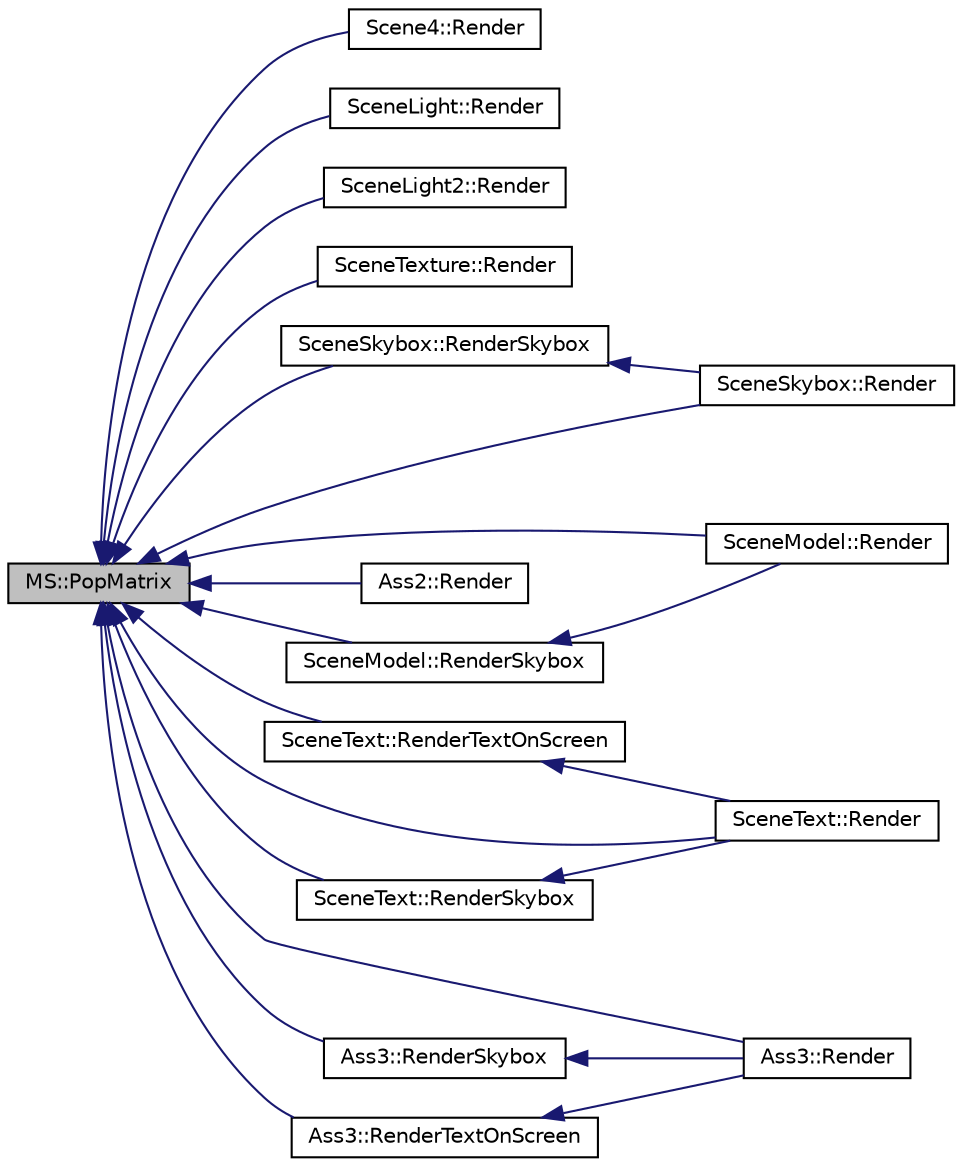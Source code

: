 digraph "MS::PopMatrix"
{
  bgcolor="transparent";
  edge [fontname="Helvetica",fontsize="10",labelfontname="Helvetica",labelfontsize="10"];
  node [fontname="Helvetica",fontsize="10",shape=record];
  rankdir="LR";
  Node1 [label="MS::PopMatrix",height=0.2,width=0.4,color="black", fillcolor="grey75", style="filled", fontcolor="black"];
  Node1 -> Node2 [dir="back",color="midnightblue",fontsize="10",style="solid",fontname="Helvetica"];
  Node2 [label="Scene4::Render",height=0.2,width=0.4,color="black",URL="$classScene4.html#aedb8a31e5bde1b6ad9d8127a0ac393da"];
  Node1 -> Node3 [dir="back",color="midnightblue",fontsize="10",style="solid",fontname="Helvetica"];
  Node3 [label="SceneLight::Render",height=0.2,width=0.4,color="black",URL="$classSceneLight.html#a9088eb7ba6a1d55ebe9e0094c67281bf"];
  Node1 -> Node4 [dir="back",color="midnightblue",fontsize="10",style="solid",fontname="Helvetica"];
  Node4 [label="SceneLight2::Render",height=0.2,width=0.4,color="black",URL="$classSceneLight2.html#a83a2f8226d9ba88e310291f93675bd81"];
  Node1 -> Node5 [dir="back",color="midnightblue",fontsize="10",style="solid",fontname="Helvetica"];
  Node5 [label="SceneTexture::Render",height=0.2,width=0.4,color="black",URL="$classSceneTexture.html#ad9009aa06a8d335485a624089ef134f3"];
  Node1 -> Node6 [dir="back",color="midnightblue",fontsize="10",style="solid",fontname="Helvetica"];
  Node6 [label="SceneSkybox::Render",height=0.2,width=0.4,color="black",URL="$classSceneSkybox.html#a33d6a4f51cef7b2e2086541259e32d4a"];
  Node1 -> Node7 [dir="back",color="midnightblue",fontsize="10",style="solid",fontname="Helvetica"];
  Node7 [label="SceneModel::Render",height=0.2,width=0.4,color="black",URL="$classSceneModel.html#a734826f585485bfdd6fa8d1391c55c07"];
  Node1 -> Node8 [dir="back",color="midnightblue",fontsize="10",style="solid",fontname="Helvetica"];
  Node8 [label="SceneText::Render",height=0.2,width=0.4,color="black",URL="$classSceneText.html#aab7d8acab32f8e5ea85d4ca2f3b1b174"];
  Node1 -> Node9 [dir="back",color="midnightblue",fontsize="10",style="solid",fontname="Helvetica"];
  Node9 [label="Ass2::Render",height=0.2,width=0.4,color="black",URL="$classAss2.html#adc8ff297a0e9fcbd66f805cb78a4abf1"];
  Node1 -> Node10 [dir="back",color="midnightblue",fontsize="10",style="solid",fontname="Helvetica"];
  Node10 [label="Ass3::Render",height=0.2,width=0.4,color="black",URL="$classAss3.html#afca828a847945203143e02c2f78f88a5"];
  Node1 -> Node11 [dir="back",color="midnightblue",fontsize="10",style="solid",fontname="Helvetica"];
  Node11 [label="SceneSkybox::RenderSkybox",height=0.2,width=0.4,color="black",URL="$classSceneSkybox.html#a6538f3d8e280fc1bc425a1e8753c22f7"];
  Node11 -> Node6 [dir="back",color="midnightblue",fontsize="10",style="solid",fontname="Helvetica"];
  Node1 -> Node12 [dir="back",color="midnightblue",fontsize="10",style="solid",fontname="Helvetica"];
  Node12 [label="SceneModel::RenderSkybox",height=0.2,width=0.4,color="black",URL="$classSceneModel.html#a7b80f3f06dfb53682b3a147c6dff8016"];
  Node12 -> Node7 [dir="back",color="midnightblue",fontsize="10",style="solid",fontname="Helvetica"];
  Node1 -> Node13 [dir="back",color="midnightblue",fontsize="10",style="solid",fontname="Helvetica"];
  Node13 [label="SceneText::RenderSkybox",height=0.2,width=0.4,color="black",URL="$classSceneText.html#a7f66a1cb3b9ab40f04a5ec86168cebca"];
  Node13 -> Node8 [dir="back",color="midnightblue",fontsize="10",style="solid",fontname="Helvetica"];
  Node1 -> Node14 [dir="back",color="midnightblue",fontsize="10",style="solid",fontname="Helvetica"];
  Node14 [label="Ass3::RenderSkybox",height=0.2,width=0.4,color="black",URL="$classAss3.html#a1a271829bf022b28b6d2e545b942471e"];
  Node14 -> Node10 [dir="back",color="midnightblue",fontsize="10",style="solid",fontname="Helvetica"];
  Node1 -> Node15 [dir="back",color="midnightblue",fontsize="10",style="solid",fontname="Helvetica"];
  Node15 [label="SceneText::RenderTextOnScreen",height=0.2,width=0.4,color="black",URL="$classSceneText.html#ae71601254d7b314184d0bb529e09114e"];
  Node15 -> Node8 [dir="back",color="midnightblue",fontsize="10",style="solid",fontname="Helvetica"];
  Node1 -> Node16 [dir="back",color="midnightblue",fontsize="10",style="solid",fontname="Helvetica"];
  Node16 [label="Ass3::RenderTextOnScreen",height=0.2,width=0.4,color="black",URL="$classAss3.html#ab69d00b665b6421283dca2a5e60d8f1a"];
  Node16 -> Node10 [dir="back",color="midnightblue",fontsize="10",style="solid",fontname="Helvetica"];
}
